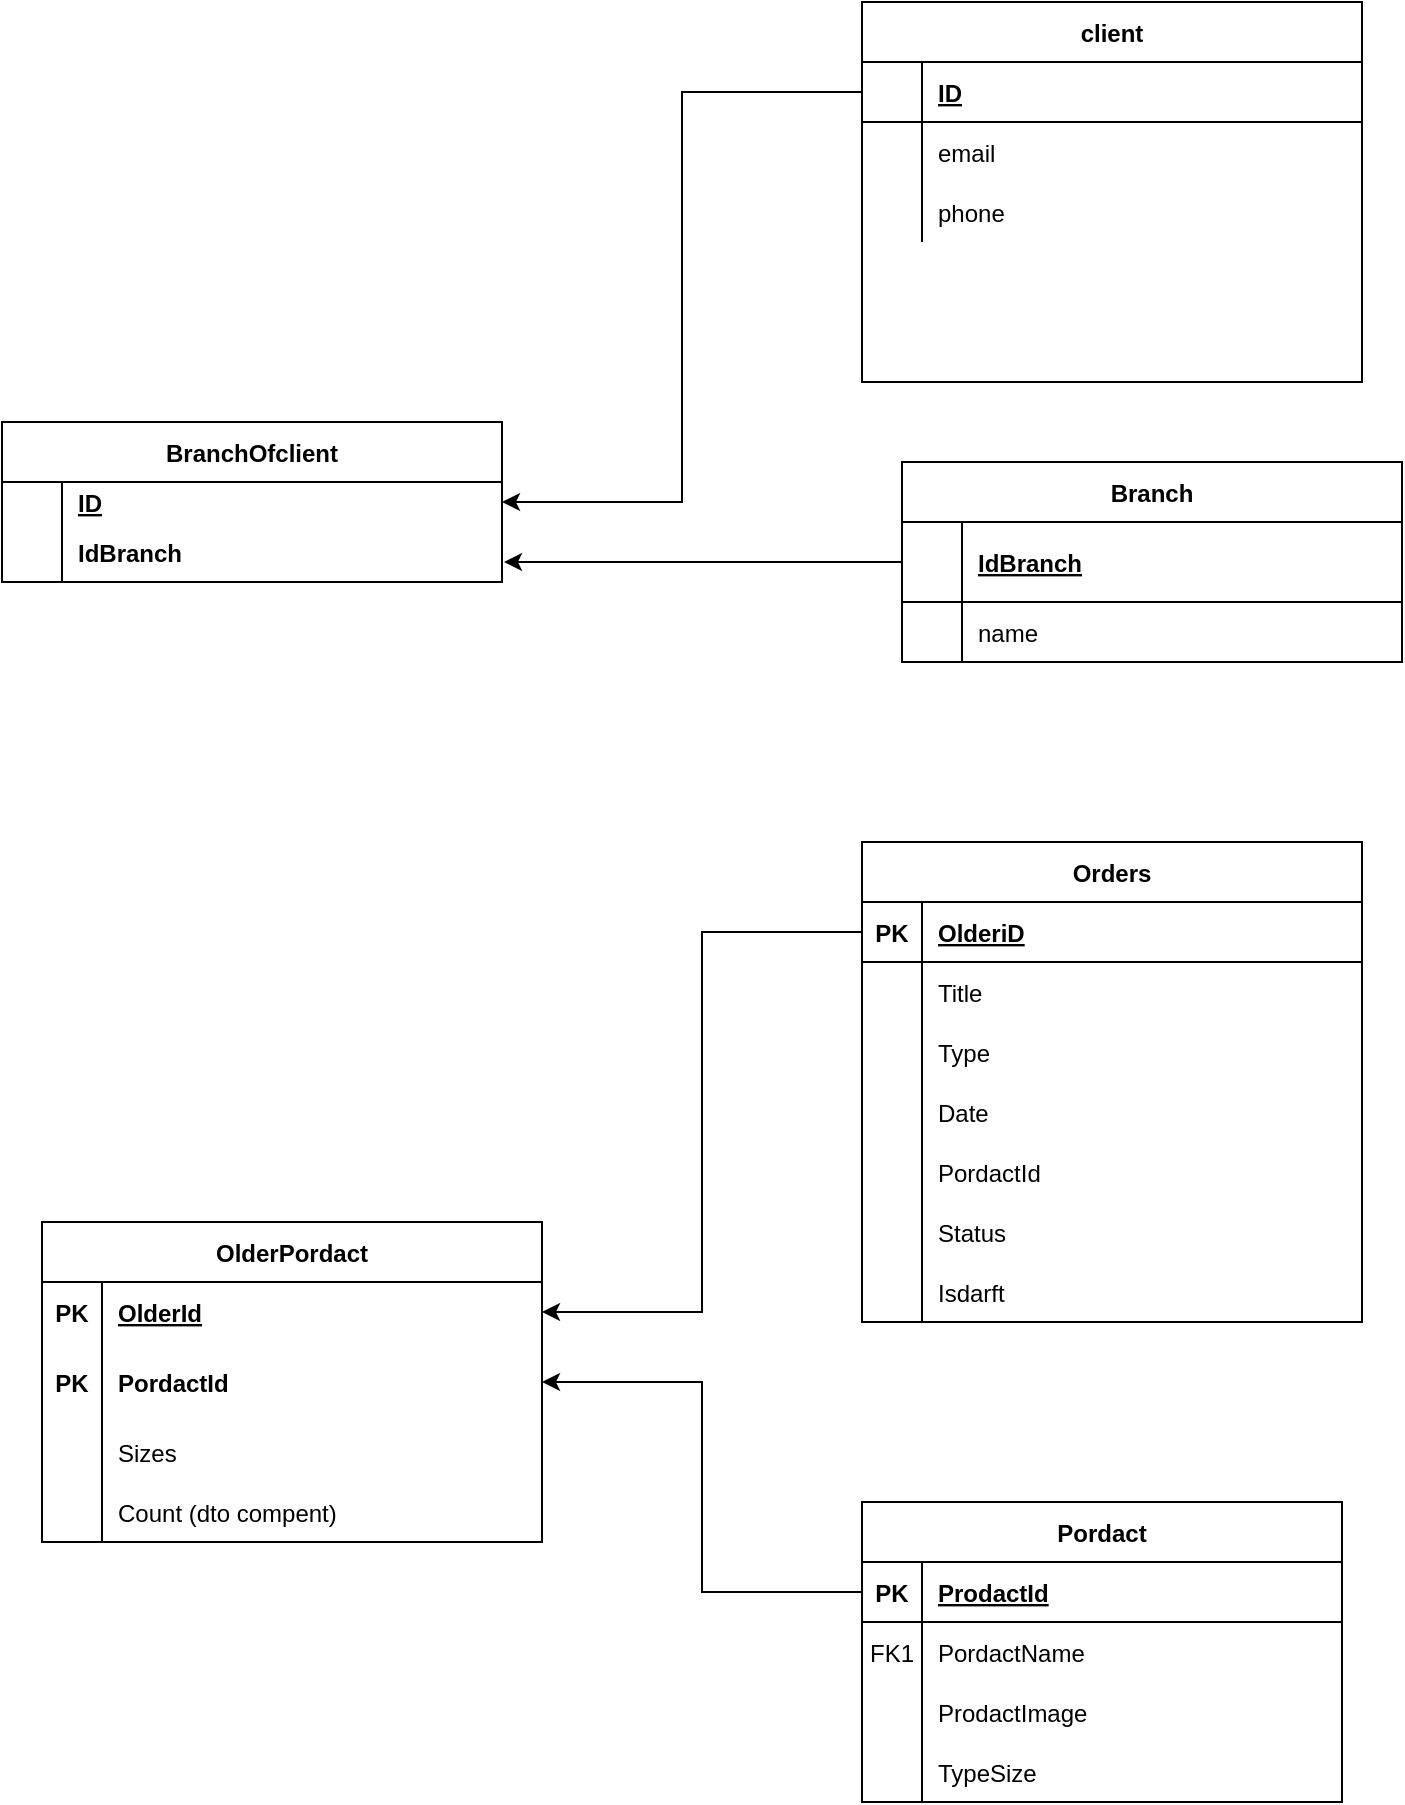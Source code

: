 <mxfile version="20.6.0" type="device" pages="2"><diagram id="R2lEEEUBdFMjLlhIrx00" name="Page-1"><mxGraphModel dx="1209" dy="666" grid="1" gridSize="10" guides="1" tooltips="1" connect="1" arrows="1" fold="1" page="1" pageScale="1" pageWidth="850" pageHeight="1100" math="0" shadow="0" extFonts="Permanent Marker^https://fonts.googleapis.com/css?family=Permanent+Marker"><root><mxCell id="0"/><mxCell id="1" parent="0"/><mxCell id="C-vyLk0tnHw3VtMMgP7b-13" value="Pordact" style="shape=table;startSize=30;container=1;collapsible=1;childLayout=tableLayout;fixedRows=1;rowLines=0;fontStyle=1;align=center;resizeLast=1;" parent="1" vertex="1"><mxGeometry x="450" y="790" width="240" height="150" as="geometry"/></mxCell><mxCell id="C-vyLk0tnHw3VtMMgP7b-14" value="" style="shape=partialRectangle;collapsible=0;dropTarget=0;pointerEvents=0;fillColor=none;points=[[0,0.5],[1,0.5]];portConstraint=eastwest;top=0;left=0;right=0;bottom=1;" parent="C-vyLk0tnHw3VtMMgP7b-13" vertex="1"><mxGeometry y="30" width="240" height="30" as="geometry"/></mxCell><mxCell id="C-vyLk0tnHw3VtMMgP7b-15" value="PK" style="shape=partialRectangle;overflow=hidden;connectable=0;fillColor=none;top=0;left=0;bottom=0;right=0;fontStyle=1;" parent="C-vyLk0tnHw3VtMMgP7b-14" vertex="1"><mxGeometry width="30" height="30" as="geometry"><mxRectangle width="30" height="30" as="alternateBounds"/></mxGeometry></mxCell><mxCell id="C-vyLk0tnHw3VtMMgP7b-16" value="ProdactId" style="shape=partialRectangle;overflow=hidden;connectable=0;fillColor=none;top=0;left=0;bottom=0;right=0;align=left;spacingLeft=6;fontStyle=5;" parent="C-vyLk0tnHw3VtMMgP7b-14" vertex="1"><mxGeometry x="30" width="210" height="30" as="geometry"><mxRectangle width="210" height="30" as="alternateBounds"/></mxGeometry></mxCell><mxCell id="C-vyLk0tnHw3VtMMgP7b-17" value="" style="shape=partialRectangle;collapsible=0;dropTarget=0;pointerEvents=0;fillColor=none;points=[[0,0.5],[1,0.5]];portConstraint=eastwest;top=0;left=0;right=0;bottom=0;" parent="C-vyLk0tnHw3VtMMgP7b-13" vertex="1"><mxGeometry y="60" width="240" height="30" as="geometry"/></mxCell><mxCell id="C-vyLk0tnHw3VtMMgP7b-18" value="FK1" style="shape=partialRectangle;overflow=hidden;connectable=0;fillColor=none;top=0;left=0;bottom=0;right=0;" parent="C-vyLk0tnHw3VtMMgP7b-17" vertex="1"><mxGeometry width="30" height="30" as="geometry"><mxRectangle width="30" height="30" as="alternateBounds"/></mxGeometry></mxCell><mxCell id="C-vyLk0tnHw3VtMMgP7b-19" value="PordactName" style="shape=partialRectangle;overflow=hidden;connectable=0;fillColor=none;top=0;left=0;bottom=0;right=0;align=left;spacingLeft=6;" parent="C-vyLk0tnHw3VtMMgP7b-17" vertex="1"><mxGeometry x="30" width="210" height="30" as="geometry"><mxRectangle width="210" height="30" as="alternateBounds"/></mxGeometry></mxCell><mxCell id="C-vyLk0tnHw3VtMMgP7b-20" value="" style="shape=partialRectangle;collapsible=0;dropTarget=0;pointerEvents=0;fillColor=none;points=[[0,0.5],[1,0.5]];portConstraint=eastwest;top=0;left=0;right=0;bottom=0;" parent="C-vyLk0tnHw3VtMMgP7b-13" vertex="1"><mxGeometry y="90" width="240" height="30" as="geometry"/></mxCell><mxCell id="C-vyLk0tnHw3VtMMgP7b-21" value="" style="shape=partialRectangle;overflow=hidden;connectable=0;fillColor=none;top=0;left=0;bottom=0;right=0;" parent="C-vyLk0tnHw3VtMMgP7b-20" vertex="1"><mxGeometry width="30" height="30" as="geometry"><mxRectangle width="30" height="30" as="alternateBounds"/></mxGeometry></mxCell><mxCell id="C-vyLk0tnHw3VtMMgP7b-22" value="ProdactImage" style="shape=partialRectangle;overflow=hidden;connectable=0;fillColor=none;top=0;left=0;bottom=0;right=0;align=left;spacingLeft=6;" parent="C-vyLk0tnHw3VtMMgP7b-20" vertex="1"><mxGeometry x="30" width="210" height="30" as="geometry"><mxRectangle width="210" height="30" as="alternateBounds"/></mxGeometry></mxCell><mxCell id="TghgT8lyCP8pVyX7BioC-33" value="" style="shape=partialRectangle;collapsible=0;dropTarget=0;pointerEvents=0;fillColor=none;points=[[0,0.5],[1,0.5]];portConstraint=eastwest;top=0;left=0;right=0;bottom=0;" parent="C-vyLk0tnHw3VtMMgP7b-13" vertex="1"><mxGeometry y="120" width="240" height="30" as="geometry"/></mxCell><mxCell id="TghgT8lyCP8pVyX7BioC-34" value="" style="shape=partialRectangle;overflow=hidden;connectable=0;fillColor=none;top=0;left=0;bottom=0;right=0;" parent="TghgT8lyCP8pVyX7BioC-33" vertex="1"><mxGeometry width="30" height="30" as="geometry"><mxRectangle width="30" height="30" as="alternateBounds"/></mxGeometry></mxCell><mxCell id="TghgT8lyCP8pVyX7BioC-35" value="TypeSize" style="shape=partialRectangle;overflow=hidden;connectable=0;fillColor=none;top=0;left=0;bottom=0;right=0;align=left;spacingLeft=6;" parent="TghgT8lyCP8pVyX7BioC-33" vertex="1"><mxGeometry x="30" width="210" height="30" as="geometry"><mxRectangle width="210" height="30" as="alternateBounds"/></mxGeometry></mxCell><mxCell id="C-vyLk0tnHw3VtMMgP7b-23" value="client" style="shape=table;startSize=30;container=1;collapsible=1;childLayout=tableLayout;fixedRows=1;rowLines=0;fontStyle=1;align=center;resizeLast=1;" parent="1" vertex="1"><mxGeometry x="450" y="40" width="250" height="190" as="geometry"/></mxCell><mxCell id="C-vyLk0tnHw3VtMMgP7b-24" value="" style="shape=partialRectangle;collapsible=0;dropTarget=0;pointerEvents=0;fillColor=none;points=[[0,0.5],[1,0.5]];portConstraint=eastwest;top=0;left=0;right=0;bottom=1;" parent="C-vyLk0tnHw3VtMMgP7b-23" vertex="1"><mxGeometry y="30" width="250" height="30" as="geometry"/></mxCell><mxCell id="C-vyLk0tnHw3VtMMgP7b-25" value="" style="shape=partialRectangle;overflow=hidden;connectable=0;fillColor=none;top=0;left=0;bottom=0;right=0;fontStyle=1;" parent="C-vyLk0tnHw3VtMMgP7b-24" vertex="1"><mxGeometry width="30" height="30" as="geometry"><mxRectangle width="30" height="30" as="alternateBounds"/></mxGeometry></mxCell><mxCell id="C-vyLk0tnHw3VtMMgP7b-26" value="ID" style="shape=partialRectangle;overflow=hidden;connectable=0;fillColor=none;top=0;left=0;bottom=0;right=0;align=left;spacingLeft=6;fontStyle=5;" parent="C-vyLk0tnHw3VtMMgP7b-24" vertex="1"><mxGeometry x="30" width="220" height="30" as="geometry"><mxRectangle width="220" height="30" as="alternateBounds"/></mxGeometry></mxCell><mxCell id="C-vyLk0tnHw3VtMMgP7b-27" value="" style="shape=partialRectangle;collapsible=0;dropTarget=0;pointerEvents=0;fillColor=none;points=[[0,0.5],[1,0.5]];portConstraint=eastwest;top=0;left=0;right=0;bottom=0;" parent="C-vyLk0tnHw3VtMMgP7b-23" vertex="1"><mxGeometry y="60" width="250" height="30" as="geometry"/></mxCell><mxCell id="C-vyLk0tnHw3VtMMgP7b-28" value="" style="shape=partialRectangle;overflow=hidden;connectable=0;fillColor=none;top=0;left=0;bottom=0;right=0;" parent="C-vyLk0tnHw3VtMMgP7b-27" vertex="1"><mxGeometry width="30" height="30" as="geometry"><mxRectangle width="30" height="30" as="alternateBounds"/></mxGeometry></mxCell><mxCell id="C-vyLk0tnHw3VtMMgP7b-29" value="email" style="shape=partialRectangle;overflow=hidden;connectable=0;fillColor=none;top=0;left=0;bottom=0;right=0;align=left;spacingLeft=6;" parent="C-vyLk0tnHw3VtMMgP7b-27" vertex="1"><mxGeometry x="30" width="220" height="30" as="geometry"><mxRectangle width="220" height="30" as="alternateBounds"/></mxGeometry></mxCell><mxCell id="A_oOXAR8r9rHm4-aEfB0-4" value="" style="shape=partialRectangle;collapsible=0;dropTarget=0;pointerEvents=0;fillColor=none;points=[[0,0.5],[1,0.5]];portConstraint=eastwest;top=0;left=0;right=0;bottom=0;" parent="C-vyLk0tnHw3VtMMgP7b-23" vertex="1"><mxGeometry y="90" width="250" height="30" as="geometry"/></mxCell><mxCell id="A_oOXAR8r9rHm4-aEfB0-5" value="" style="shape=partialRectangle;overflow=hidden;connectable=0;fillColor=none;top=0;left=0;bottom=0;right=0;" parent="A_oOXAR8r9rHm4-aEfB0-4" vertex="1"><mxGeometry width="30" height="30" as="geometry"><mxRectangle width="30" height="30" as="alternateBounds"/></mxGeometry></mxCell><mxCell id="A_oOXAR8r9rHm4-aEfB0-6" value="phone" style="shape=partialRectangle;overflow=hidden;connectable=0;fillColor=none;top=0;left=0;bottom=0;right=0;align=left;spacingLeft=6;" parent="A_oOXAR8r9rHm4-aEfB0-4" vertex="1"><mxGeometry x="30" width="220" height="30" as="geometry"><mxRectangle width="220" height="30" as="alternateBounds"/></mxGeometry></mxCell><mxCell id="C-vyLk0tnHw3VtMMgP7b-2" value="Orders" style="shape=table;startSize=30;container=1;collapsible=1;childLayout=tableLayout;fixedRows=1;rowLines=0;fontStyle=1;align=center;resizeLast=1;" parent="1" vertex="1"><mxGeometry x="450" y="460" width="250" height="240" as="geometry"><mxRectangle x="450" y="120" width="80" height="30" as="alternateBounds"/></mxGeometry></mxCell><mxCell id="C-vyLk0tnHw3VtMMgP7b-3" value="" style="shape=partialRectangle;collapsible=0;dropTarget=0;pointerEvents=0;fillColor=none;points=[[0,0.5],[1,0.5]];portConstraint=eastwest;top=0;left=0;right=0;bottom=1;" parent="C-vyLk0tnHw3VtMMgP7b-2" vertex="1"><mxGeometry y="30" width="250" height="30" as="geometry"/></mxCell><mxCell id="C-vyLk0tnHw3VtMMgP7b-4" value="PK" style="shape=partialRectangle;overflow=hidden;connectable=0;fillColor=none;top=0;left=0;bottom=0;right=0;fontStyle=1;" parent="C-vyLk0tnHw3VtMMgP7b-3" vertex="1"><mxGeometry width="30" height="30" as="geometry"><mxRectangle width="30" height="30" as="alternateBounds"/></mxGeometry></mxCell><mxCell id="C-vyLk0tnHw3VtMMgP7b-5" value="OlderiD" style="shape=partialRectangle;overflow=hidden;connectable=0;fillColor=none;top=0;left=0;bottom=0;right=0;align=left;spacingLeft=6;fontStyle=5;" parent="C-vyLk0tnHw3VtMMgP7b-3" vertex="1"><mxGeometry x="30" width="220" height="30" as="geometry"><mxRectangle width="220" height="30" as="alternateBounds"/></mxGeometry></mxCell><mxCell id="C-vyLk0tnHw3VtMMgP7b-6" value="" style="shape=partialRectangle;collapsible=0;dropTarget=0;pointerEvents=0;fillColor=none;points=[[0,0.5],[1,0.5]];portConstraint=eastwest;top=0;left=0;right=0;bottom=0;" parent="C-vyLk0tnHw3VtMMgP7b-2" vertex="1"><mxGeometry y="60" width="250" height="30" as="geometry"/></mxCell><mxCell id="C-vyLk0tnHw3VtMMgP7b-7" value="" style="shape=partialRectangle;overflow=hidden;connectable=0;fillColor=none;top=0;left=0;bottom=0;right=0;" parent="C-vyLk0tnHw3VtMMgP7b-6" vertex="1"><mxGeometry width="30" height="30" as="geometry"><mxRectangle width="30" height="30" as="alternateBounds"/></mxGeometry></mxCell><mxCell id="C-vyLk0tnHw3VtMMgP7b-8" value="Title" style="shape=partialRectangle;overflow=hidden;connectable=0;fillColor=none;top=0;left=0;bottom=0;right=0;align=left;spacingLeft=6;" parent="C-vyLk0tnHw3VtMMgP7b-6" vertex="1"><mxGeometry x="30" width="220" height="30" as="geometry"><mxRectangle width="220" height="30" as="alternateBounds"/></mxGeometry></mxCell><mxCell id="C-vyLk0tnHw3VtMMgP7b-9" value="" style="shape=partialRectangle;collapsible=0;dropTarget=0;pointerEvents=0;fillColor=none;points=[[0,0.5],[1,0.5]];portConstraint=eastwest;top=0;left=0;right=0;bottom=0;" parent="C-vyLk0tnHw3VtMMgP7b-2" vertex="1"><mxGeometry y="90" width="250" height="30" as="geometry"/></mxCell><mxCell id="C-vyLk0tnHw3VtMMgP7b-10" value="" style="shape=partialRectangle;overflow=hidden;connectable=0;fillColor=none;top=0;left=0;bottom=0;right=0;" parent="C-vyLk0tnHw3VtMMgP7b-9" vertex="1"><mxGeometry width="30" height="30" as="geometry"><mxRectangle width="30" height="30" as="alternateBounds"/></mxGeometry></mxCell><mxCell id="C-vyLk0tnHw3VtMMgP7b-11" value="Type" style="shape=partialRectangle;overflow=hidden;connectable=0;fillColor=none;top=0;left=0;bottom=0;right=0;align=left;spacingLeft=6;" parent="C-vyLk0tnHw3VtMMgP7b-9" vertex="1"><mxGeometry x="30" width="220" height="30" as="geometry"><mxRectangle width="220" height="30" as="alternateBounds"/></mxGeometry></mxCell><mxCell id="TghgT8lyCP8pVyX7BioC-11" value="" style="shape=partialRectangle;collapsible=0;dropTarget=0;pointerEvents=0;fillColor=none;points=[[0,0.5],[1,0.5]];portConstraint=eastwest;top=0;left=0;right=0;bottom=0;" parent="C-vyLk0tnHw3VtMMgP7b-2" vertex="1"><mxGeometry y="120" width="250" height="30" as="geometry"/></mxCell><mxCell id="TghgT8lyCP8pVyX7BioC-12" value="" style="shape=partialRectangle;overflow=hidden;connectable=0;fillColor=none;top=0;left=0;bottom=0;right=0;" parent="TghgT8lyCP8pVyX7BioC-11" vertex="1"><mxGeometry width="30" height="30" as="geometry"><mxRectangle width="30" height="30" as="alternateBounds"/></mxGeometry></mxCell><mxCell id="TghgT8lyCP8pVyX7BioC-13" value="Date" style="shape=partialRectangle;overflow=hidden;connectable=0;fillColor=none;top=0;left=0;bottom=0;right=0;align=left;spacingLeft=6;" parent="TghgT8lyCP8pVyX7BioC-11" vertex="1"><mxGeometry x="30" width="220" height="30" as="geometry"><mxRectangle width="220" height="30" as="alternateBounds"/></mxGeometry></mxCell><mxCell id="TghgT8lyCP8pVyX7BioC-14" value="" style="shape=partialRectangle;collapsible=0;dropTarget=0;pointerEvents=0;fillColor=none;points=[[0,0.5],[1,0.5]];portConstraint=eastwest;top=0;left=0;right=0;bottom=0;" parent="C-vyLk0tnHw3VtMMgP7b-2" vertex="1"><mxGeometry y="150" width="250" height="30" as="geometry"/></mxCell><mxCell id="TghgT8lyCP8pVyX7BioC-15" value="" style="shape=partialRectangle;overflow=hidden;connectable=0;fillColor=none;top=0;left=0;bottom=0;right=0;" parent="TghgT8lyCP8pVyX7BioC-14" vertex="1"><mxGeometry width="30" height="30" as="geometry"><mxRectangle width="30" height="30" as="alternateBounds"/></mxGeometry></mxCell><mxCell id="TghgT8lyCP8pVyX7BioC-16" value="PordactId" style="shape=partialRectangle;overflow=hidden;connectable=0;fillColor=none;top=0;left=0;bottom=0;right=0;align=left;spacingLeft=6;" parent="TghgT8lyCP8pVyX7BioC-14" vertex="1"><mxGeometry x="30" width="220" height="30" as="geometry"><mxRectangle width="220" height="30" as="alternateBounds"/></mxGeometry></mxCell><mxCell id="TghgT8lyCP8pVyX7BioC-18" value="" style="shape=partialRectangle;collapsible=0;dropTarget=0;pointerEvents=0;fillColor=none;points=[[0,0.5],[1,0.5]];portConstraint=eastwest;top=0;left=0;right=0;bottom=0;" parent="C-vyLk0tnHw3VtMMgP7b-2" vertex="1"><mxGeometry y="180" width="250" height="30" as="geometry"/></mxCell><mxCell id="TghgT8lyCP8pVyX7BioC-19" value="" style="shape=partialRectangle;overflow=hidden;connectable=0;fillColor=none;top=0;left=0;bottom=0;right=0;" parent="TghgT8lyCP8pVyX7BioC-18" vertex="1"><mxGeometry width="30" height="30" as="geometry"><mxRectangle width="30" height="30" as="alternateBounds"/></mxGeometry></mxCell><mxCell id="TghgT8lyCP8pVyX7BioC-20" value="Status" style="shape=partialRectangle;overflow=hidden;connectable=0;fillColor=none;top=0;left=0;bottom=0;right=0;align=left;spacingLeft=6;" parent="TghgT8lyCP8pVyX7BioC-18" vertex="1"><mxGeometry x="30" width="220" height="30" as="geometry"><mxRectangle width="220" height="30" as="alternateBounds"/></mxGeometry></mxCell><mxCell id="lVN6rSK78JDCqv4LQn8W-1" value="" style="shape=partialRectangle;collapsible=0;dropTarget=0;pointerEvents=0;fillColor=none;points=[[0,0.5],[1,0.5]];portConstraint=eastwest;top=0;left=0;right=0;bottom=0;" parent="C-vyLk0tnHw3VtMMgP7b-2" vertex="1"><mxGeometry y="210" width="250" height="30" as="geometry"/></mxCell><mxCell id="lVN6rSK78JDCqv4LQn8W-2" value="" style="shape=partialRectangle;overflow=hidden;connectable=0;fillColor=none;top=0;left=0;bottom=0;right=0;" parent="lVN6rSK78JDCqv4LQn8W-1" vertex="1"><mxGeometry width="30" height="30" as="geometry"><mxRectangle width="30" height="30" as="alternateBounds"/></mxGeometry></mxCell><mxCell id="lVN6rSK78JDCqv4LQn8W-3" value="Isdarft" style="shape=partialRectangle;overflow=hidden;connectable=0;fillColor=none;top=0;left=0;bottom=0;right=0;align=left;spacingLeft=6;" parent="lVN6rSK78JDCqv4LQn8W-1" vertex="1"><mxGeometry x="30" width="220" height="30" as="geometry"><mxRectangle width="220" height="30" as="alternateBounds"/></mxGeometry></mxCell><mxCell id="TghgT8lyCP8pVyX7BioC-22" value="OlderPordact" style="shape=table;startSize=30;container=1;collapsible=1;childLayout=tableLayout;fixedRows=1;rowLines=0;fontStyle=1;align=center;resizeLast=1;" parent="1" vertex="1"><mxGeometry x="40" y="650" width="250" height="160" as="geometry"/></mxCell><mxCell id="TghgT8lyCP8pVyX7BioC-23" value="" style="shape=partialRectangle;collapsible=0;dropTarget=0;pointerEvents=0;fillColor=none;points=[[0,0.5],[1,0.5]];portConstraint=eastwest;top=0;left=0;right=0;bottom=1;fontColor=default;strokeColor=none;" parent="TghgT8lyCP8pVyX7BioC-22" vertex="1"><mxGeometry y="30" width="250" height="30" as="geometry"/></mxCell><mxCell id="TghgT8lyCP8pVyX7BioC-24" value="PK" style="shape=partialRectangle;overflow=hidden;connectable=0;fillColor=none;top=0;left=0;bottom=0;right=0;fontStyle=1;" parent="TghgT8lyCP8pVyX7BioC-23" vertex="1"><mxGeometry width="30" height="30" as="geometry"><mxRectangle width="30" height="30" as="alternateBounds"/></mxGeometry></mxCell><mxCell id="TghgT8lyCP8pVyX7BioC-25" value="OlderId" style="shape=partialRectangle;overflow=hidden;connectable=0;fillColor=none;top=0;left=0;bottom=0;right=0;align=left;spacingLeft=6;fontStyle=5;" parent="TghgT8lyCP8pVyX7BioC-23" vertex="1"><mxGeometry x="30" width="220" height="30" as="geometry"><mxRectangle width="220" height="30" as="alternateBounds"/></mxGeometry></mxCell><mxCell id="TghgT8lyCP8pVyX7BioC-26" value="" style="shape=partialRectangle;collapsible=0;dropTarget=0;pointerEvents=0;fillColor=none;points=[[0,0.5],[1,0.5]];portConstraint=eastwest;top=0;left=0;right=0;bottom=0;strokeColor=default;strokeWidth=4;" parent="TghgT8lyCP8pVyX7BioC-22" vertex="1"><mxGeometry y="60" width="250" height="40" as="geometry"/></mxCell><mxCell id="TghgT8lyCP8pVyX7BioC-27" value="PK" style="shape=partialRectangle;overflow=hidden;connectable=0;fillColor=none;top=0;left=0;bottom=0;right=0;fontStyle=1" parent="TghgT8lyCP8pVyX7BioC-26" vertex="1"><mxGeometry width="30" height="40" as="geometry"><mxRectangle width="30" height="40" as="alternateBounds"/></mxGeometry></mxCell><mxCell id="TghgT8lyCP8pVyX7BioC-28" value="PordactId" style="shape=partialRectangle;overflow=hidden;connectable=0;fillColor=none;top=0;left=0;bottom=0;right=0;align=left;spacingLeft=6;fontStyle=1" parent="TghgT8lyCP8pVyX7BioC-26" vertex="1"><mxGeometry x="30" width="220" height="40" as="geometry"><mxRectangle width="220" height="40" as="alternateBounds"/></mxGeometry></mxCell><mxCell id="TghgT8lyCP8pVyX7BioC-29" value="" style="shape=partialRectangle;collapsible=0;dropTarget=0;pointerEvents=0;fillColor=none;points=[[0,0.5],[1,0.5]];portConstraint=eastwest;top=0;left=0;right=0;bottom=0;" parent="TghgT8lyCP8pVyX7BioC-22" vertex="1"><mxGeometry y="100" width="250" height="30" as="geometry"/></mxCell><mxCell id="TghgT8lyCP8pVyX7BioC-30" value="" style="shape=partialRectangle;overflow=hidden;connectable=0;fillColor=none;top=0;left=0;bottom=0;right=0;" parent="TghgT8lyCP8pVyX7BioC-29" vertex="1"><mxGeometry width="30" height="30" as="geometry"><mxRectangle width="30" height="30" as="alternateBounds"/></mxGeometry></mxCell><mxCell id="TghgT8lyCP8pVyX7BioC-31" value="Sizes" style="shape=partialRectangle;overflow=hidden;connectable=0;fillColor=none;top=0;left=0;bottom=0;right=0;align=left;spacingLeft=6;" parent="TghgT8lyCP8pVyX7BioC-29" vertex="1"><mxGeometry x="30" width="220" height="30" as="geometry"><mxRectangle width="220" height="30" as="alternateBounds"/></mxGeometry></mxCell><mxCell id="iP0mH8vHH8JiQp7ggIe1-1" value="" style="shape=partialRectangle;collapsible=0;dropTarget=0;pointerEvents=0;fillColor=none;points=[[0,0.5],[1,0.5]];portConstraint=eastwest;top=0;left=0;right=0;bottom=0;" parent="TghgT8lyCP8pVyX7BioC-22" vertex="1"><mxGeometry y="130" width="250" height="30" as="geometry"/></mxCell><mxCell id="iP0mH8vHH8JiQp7ggIe1-2" value="" style="shape=partialRectangle;overflow=hidden;connectable=0;fillColor=none;top=0;left=0;bottom=0;right=0;" parent="iP0mH8vHH8JiQp7ggIe1-1" vertex="1"><mxGeometry width="30" height="30" as="geometry"><mxRectangle width="30" height="30" as="alternateBounds"/></mxGeometry></mxCell><mxCell id="iP0mH8vHH8JiQp7ggIe1-3" value="Count (dto compent)" style="shape=partialRectangle;overflow=hidden;connectable=0;fillColor=none;top=0;left=0;bottom=0;right=0;align=left;spacingLeft=6;" parent="iP0mH8vHH8JiQp7ggIe1-1" vertex="1"><mxGeometry x="30" width="220" height="30" as="geometry"><mxRectangle width="220" height="30" as="alternateBounds"/></mxGeometry></mxCell><mxCell id="TghgT8lyCP8pVyX7BioC-55" style="edgeStyle=orthogonalEdgeStyle;rounded=0;orthogonalLoop=1;jettySize=auto;html=1;exitX=0;exitY=0.5;exitDx=0;exitDy=0;entryX=1;entryY=0.5;entryDx=0;entryDy=0;fontFamily=Helvetica;fontSize=12;fontColor=default;startSize=30;" parent="1" source="C-vyLk0tnHw3VtMMgP7b-3" target="TghgT8lyCP8pVyX7BioC-23" edge="1"><mxGeometry relative="1" as="geometry"/></mxCell><mxCell id="A_oOXAR8r9rHm4-aEfB0-7" value="Branch" style="shape=table;startSize=30;container=1;collapsible=1;childLayout=tableLayout;fixedRows=1;rowLines=0;fontStyle=1;align=center;resizeLast=1;" parent="1" vertex="1"><mxGeometry x="470" y="270" width="250" height="100" as="geometry"/></mxCell><mxCell id="A_oOXAR8r9rHm4-aEfB0-8" value="" style="shape=partialRectangle;collapsible=0;dropTarget=0;pointerEvents=0;fillColor=none;points=[[0,0.5],[1,0.5]];portConstraint=eastwest;top=0;left=0;right=0;bottom=1;" parent="A_oOXAR8r9rHm4-aEfB0-7" vertex="1"><mxGeometry y="30" width="250" height="40" as="geometry"/></mxCell><mxCell id="A_oOXAR8r9rHm4-aEfB0-9" value="" style="shape=partialRectangle;overflow=hidden;connectable=0;fillColor=none;top=0;left=0;bottom=0;right=0;fontStyle=1;" parent="A_oOXAR8r9rHm4-aEfB0-8" vertex="1"><mxGeometry width="30" height="40" as="geometry"><mxRectangle width="30" height="40" as="alternateBounds"/></mxGeometry></mxCell><mxCell id="A_oOXAR8r9rHm4-aEfB0-10" value="IdBranch" style="shape=partialRectangle;overflow=hidden;connectable=0;fillColor=none;top=0;left=0;bottom=0;right=0;align=left;spacingLeft=6;fontStyle=5;" parent="A_oOXAR8r9rHm4-aEfB0-8" vertex="1"><mxGeometry x="30" width="220" height="40" as="geometry"><mxRectangle width="220" height="40" as="alternateBounds"/></mxGeometry></mxCell><mxCell id="A_oOXAR8r9rHm4-aEfB0-11" value="" style="shape=partialRectangle;collapsible=0;dropTarget=0;pointerEvents=0;fillColor=none;points=[[0,0.5],[1,0.5]];portConstraint=eastwest;top=0;left=0;right=0;bottom=0;" parent="A_oOXAR8r9rHm4-aEfB0-7" vertex="1"><mxGeometry y="70" width="250" height="30" as="geometry"/></mxCell><mxCell id="A_oOXAR8r9rHm4-aEfB0-12" value="" style="shape=partialRectangle;overflow=hidden;connectable=0;fillColor=none;top=0;left=0;bottom=0;right=0;" parent="A_oOXAR8r9rHm4-aEfB0-11" vertex="1"><mxGeometry width="30" height="30" as="geometry"><mxRectangle width="30" height="30" as="alternateBounds"/></mxGeometry></mxCell><mxCell id="A_oOXAR8r9rHm4-aEfB0-13" value="name" style="shape=partialRectangle;overflow=hidden;connectable=0;fillColor=none;top=0;left=0;bottom=0;right=0;align=left;spacingLeft=6;" parent="A_oOXAR8r9rHm4-aEfB0-11" vertex="1"><mxGeometry x="30" width="220" height="30" as="geometry"><mxRectangle width="220" height="30" as="alternateBounds"/></mxGeometry></mxCell><mxCell id="d3PaBucR9FppUCaB_ylh-1" value="BranchOfclient" style="shape=table;startSize=30;container=1;collapsible=1;childLayout=tableLayout;fixedRows=1;rowLines=0;fontStyle=1;align=center;resizeLast=1;" parent="1" vertex="1"><mxGeometry x="20" y="250" width="250" height="80" as="geometry"/></mxCell><mxCell id="d3PaBucR9FppUCaB_ylh-2" value="" style="shape=partialRectangle;collapsible=0;dropTarget=0;pointerEvents=0;fillColor=none;points=[[0,0.5],[1,0.5]];portConstraint=eastwest;top=0;left=0;right=0;bottom=1;strokeColor=none;" parent="d3PaBucR9FppUCaB_ylh-1" vertex="1"><mxGeometry y="30" width="250" height="20" as="geometry"/></mxCell><mxCell id="d3PaBucR9FppUCaB_ylh-3" value="" style="shape=partialRectangle;overflow=hidden;connectable=0;fillColor=none;top=0;left=0;bottom=0;right=0;fontStyle=1;" parent="d3PaBucR9FppUCaB_ylh-2" vertex="1"><mxGeometry width="30" height="20" as="geometry"><mxRectangle width="30" height="20" as="alternateBounds"/></mxGeometry></mxCell><mxCell id="d3PaBucR9FppUCaB_ylh-4" value="ID" style="shape=partialRectangle;overflow=hidden;connectable=0;fillColor=none;top=0;left=0;bottom=0;right=0;align=left;spacingLeft=6;fontStyle=5;" parent="d3PaBucR9FppUCaB_ylh-2" vertex="1"><mxGeometry x="30" width="220" height="20" as="geometry"><mxRectangle width="220" height="20" as="alternateBounds"/></mxGeometry></mxCell><mxCell id="d3PaBucR9FppUCaB_ylh-5" value="" style="shape=partialRectangle;collapsible=0;dropTarget=0;pointerEvents=0;fillColor=none;points=[[0,0.5],[1,0.5]];portConstraint=eastwest;top=0;left=0;right=0;bottom=0;strokeColor=default;strokeWidth=2;perimeterSpacing=1;" parent="d3PaBucR9FppUCaB_ylh-1" vertex="1"><mxGeometry y="50" width="250" height="30" as="geometry"/></mxCell><mxCell id="d3PaBucR9FppUCaB_ylh-6" value="" style="shape=partialRectangle;overflow=hidden;connectable=0;fillColor=none;top=0;left=0;bottom=0;right=0;" parent="d3PaBucR9FppUCaB_ylh-5" vertex="1"><mxGeometry width="30" height="30" as="geometry"><mxRectangle width="30" height="30" as="alternateBounds"/></mxGeometry></mxCell><mxCell id="d3PaBucR9FppUCaB_ylh-7" value="IdBranch" style="shape=partialRectangle;overflow=hidden;connectable=0;fillColor=none;top=0;left=0;bottom=0;right=0;align=left;spacingLeft=6;fontStyle=1" parent="d3PaBucR9FppUCaB_ylh-5" vertex="1"><mxGeometry x="30" width="220" height="30" as="geometry"><mxRectangle width="220" height="30" as="alternateBounds"/></mxGeometry></mxCell><mxCell id="d3PaBucR9FppUCaB_ylh-14" style="edgeStyle=orthogonalEdgeStyle;rounded=0;orthogonalLoop=1;jettySize=auto;html=1;exitX=0;exitY=0.5;exitDx=0;exitDy=0;" parent="1" source="A_oOXAR8r9rHm4-aEfB0-8" target="d3PaBucR9FppUCaB_ylh-5" edge="1"><mxGeometry relative="1" as="geometry"><Array as="points"><mxPoint x="270" y="320"/><mxPoint x="270" y="320"/></Array></mxGeometry></mxCell><mxCell id="d3PaBucR9FppUCaB_ylh-15" style="edgeStyle=orthogonalEdgeStyle;rounded=0;orthogonalLoop=1;jettySize=auto;html=1;exitX=0;exitY=0.5;exitDx=0;exitDy=0;entryX=1;entryY=0.5;entryDx=0;entryDy=0;" parent="1" source="C-vyLk0tnHw3VtMMgP7b-24" target="d3PaBucR9FppUCaB_ylh-2" edge="1"><mxGeometry relative="1" as="geometry"/></mxCell><mxCell id="cb9zFqPQzr2GIVGGylLD-1" style="edgeStyle=orthogonalEdgeStyle;rounded=0;orthogonalLoop=1;jettySize=auto;html=1;exitX=0;exitY=0.5;exitDx=0;exitDy=0;entryX=1;entryY=0.5;entryDx=0;entryDy=0;" edge="1" parent="1" source="C-vyLk0tnHw3VtMMgP7b-14" target="TghgT8lyCP8pVyX7BioC-22"><mxGeometry relative="1" as="geometry"/></mxCell></root></mxGraphModel></diagram><diagram id="r6c3d14XWm3gjfF1y53u" name="Page-2"><mxGraphModel dx="2059" dy="666" grid="1" gridSize="10" guides="1" tooltips="1" connect="1" arrows="1" fold="1" page="1" pageScale="1" pageWidth="850" pageHeight="1100" math="0" shadow="0"><root><mxCell id="0"/><mxCell id="1" parent="0"/><mxCell id="1lo9kVM_3lSnSepe4Po9-4" style="edgeStyle=orthogonalEdgeStyle;rounded=0;orthogonalLoop=1;jettySize=auto;html=1;exitX=1;exitY=0.5;exitDx=0;exitDy=0;entryX=0;entryY=0.5;entryDx=0;entryDy=0;" parent="1" target="1lo9kVM_3lSnSepe4Po9-3" edge="1"><mxGeometry relative="1" as="geometry"><mxPoint x="-650" y="340" as="sourcePoint"/><Array as="points"><mxPoint x="-650" y="350"/><mxPoint x="-537" y="350"/><mxPoint x="-537" y="260"/></Array></mxGeometry></mxCell><mxCell id="1lo9kVM_3lSnSepe4Po9-5" style="edgeStyle=orthogonalEdgeStyle;rounded=0;orthogonalLoop=1;jettySize=auto;html=1;exitX=1;exitY=0.75;exitDx=0;exitDy=0;entryX=0;entryY=0.5;entryDx=0;entryDy=0;" parent="1" target="1lo9kVM_3lSnSepe4Po9-2" edge="1"><mxGeometry relative="1" as="geometry"><mxPoint x="-650" y="355" as="sourcePoint"/><Array as="points"><mxPoint x="-650" y="360"/><mxPoint x="-537" y="360"/><mxPoint x="-537" y="400"/></Array></mxGeometry></mxCell><mxCell id="1lo9kVM_3lSnSepe4Po9-1" value="ClientAuth" style="rounded=1;whiteSpace=wrap;html=1;" parent="1" vertex="1"><mxGeometry x="-770" y="320" width="120" height="60" as="geometry"/></mxCell><mxCell id="QEkQtxgj9mjRADbTB54Z-1" style="edgeStyle=orthogonalEdgeStyle;rounded=0;orthogonalLoop=1;jettySize=auto;html=1;exitX=1;exitY=0.5;exitDx=0;exitDy=0;entryX=0;entryY=0.5;entryDx=0;entryDy=0;" parent="1" source="1lo9kVM_3lSnSepe4Po9-2" target="1lo9kVM_3lSnSepe4Po9-6" edge="1"><mxGeometry relative="1" as="geometry"/></mxCell><mxCell id="tCKwHubhl6nk5yCOuiYP-1" style="edgeStyle=orthogonalEdgeStyle;rounded=0;orthogonalLoop=1;jettySize=auto;html=1;exitX=1;exitY=0.5;exitDx=0;exitDy=0;entryX=0;entryY=0.5;entryDx=0;entryDy=0;" parent="1" source="1lo9kVM_3lSnSepe4Po9-2" target="QEkQtxgj9mjRADbTB54Z-2" edge="1"><mxGeometry relative="1" as="geometry"/></mxCell><mxCell id="1lo9kVM_3lSnSepe4Po9-2" value="ProdactHandeler" style="rounded=1;whiteSpace=wrap;html=1;" parent="1" vertex="1"><mxGeometry x="-430" y="430" width="120" height="60" as="geometry"/></mxCell><mxCell id="tCKwHubhl6nk5yCOuiYP-4" style="edgeStyle=orthogonalEdgeStyle;rounded=0;orthogonalLoop=1;jettySize=auto;html=1;exitX=1;exitY=0.75;exitDx=0;exitDy=0;entryX=0;entryY=0.5;entryDx=0;entryDy=0;" parent="1" source="1lo9kVM_3lSnSepe4Po9-3" target="tCKwHubhl6nk5yCOuiYP-3" edge="1"><mxGeometry relative="1" as="geometry"/></mxCell><mxCell id="FydEH3AMJJYwTDKS7BI0-2" style="edgeStyle=orthogonalEdgeStyle;rounded=0;orthogonalLoop=1;jettySize=auto;html=1;entryX=0;entryY=0.5;entryDx=0;entryDy=0;exitX=1.031;exitY=0.367;exitDx=0;exitDy=0;exitPerimeter=0;" parent="1" source="1lo9kVM_3lSnSepe4Po9-1" target="FydEH3AMJJYwTDKS7BI0-1" edge="1"><mxGeometry relative="1" as="geometry"><mxPoint x="-620" y="160" as="sourcePoint"/><Array as="points"><mxPoint x="-550" y="342"/><mxPoint x="-550" y="130"/></Array></mxGeometry></mxCell><mxCell id="1lo9kVM_3lSnSepe4Po9-3" value="OlderHandeler" style="rounded=1;whiteSpace=wrap;html=1;" parent="1" vertex="1"><mxGeometry x="-425" y="230" width="120" height="60" as="geometry"/></mxCell><mxCell id="1lo9kVM_3lSnSepe4Po9-6" value="uploadImage" style="whiteSpace=wrap;html=1;" parent="1" vertex="1"><mxGeometry x="-250" y="560" width="120" height="60" as="geometry"/></mxCell><mxCell id="QEkQtxgj9mjRADbTB54Z-2" value="ProadactDB" style="whiteSpace=wrap;html=1;" parent="1" vertex="1"><mxGeometry x="-250" y="470" width="120" height="60" as="geometry"/></mxCell><mxCell id="tCKwHubhl6nk5yCOuiYP-3" value="OlderDB" style="whiteSpace=wrap;html=1;" parent="1" vertex="1"><mxGeometry x="-245" y="280" width="120" height="60" as="geometry"/></mxCell><mxCell id="tCKwHubhl6nk5yCOuiYP-5" value="Notification&lt;br&gt;System" style="whiteSpace=wrap;html=1;" parent="1" vertex="1"><mxGeometry x="-80" y="220" width="120" height="60" as="geometry"/></mxCell><mxCell id="FydEH3AMJJYwTDKS7BI0-6" style="edgeStyle=orthogonalEdgeStyle;rounded=0;orthogonalLoop=1;jettySize=auto;html=1;exitX=1;exitY=0.25;exitDx=0;exitDy=0;entryX=0;entryY=0.5;entryDx=0;entryDy=0;" parent="1" source="FydEH3AMJJYwTDKS7BI0-1" target="FydEH3AMJJYwTDKS7BI0-5" edge="1"><mxGeometry relative="1" as="geometry"/></mxCell><mxCell id="Ebvrvl0g4gXtMCToW_YZ-1" style="edgeStyle=orthogonalEdgeStyle;rounded=0;orthogonalLoop=1;jettySize=auto;html=1;exitX=1;exitY=0.75;exitDx=0;exitDy=0;entryX=0;entryY=0.5;entryDx=0;entryDy=0;" parent="1" source="FydEH3AMJJYwTDKS7BI0-1" target="tCKwHubhl6nk5yCOuiYP-5" edge="1"><mxGeometry relative="1" as="geometry"><Array as="points"><mxPoint x="-210" y="145"/><mxPoint x="-210" y="250"/></Array></mxGeometry></mxCell><mxCell id="FydEH3AMJJYwTDKS7BI0-1" value="ClientHandler" style="rounded=1;whiteSpace=wrap;html=1;" parent="1" vertex="1"><mxGeometry x="-400" y="100" width="120" height="60" as="geometry"/></mxCell><mxCell id="FydEH3AMJJYwTDKS7BI0-5" value="ClientDb" style="whiteSpace=wrap;html=1;" parent="1" vertex="1"><mxGeometry x="-80" y="140" width="120" height="60" as="geometry"/></mxCell></root></mxGraphModel></diagram></mxfile>